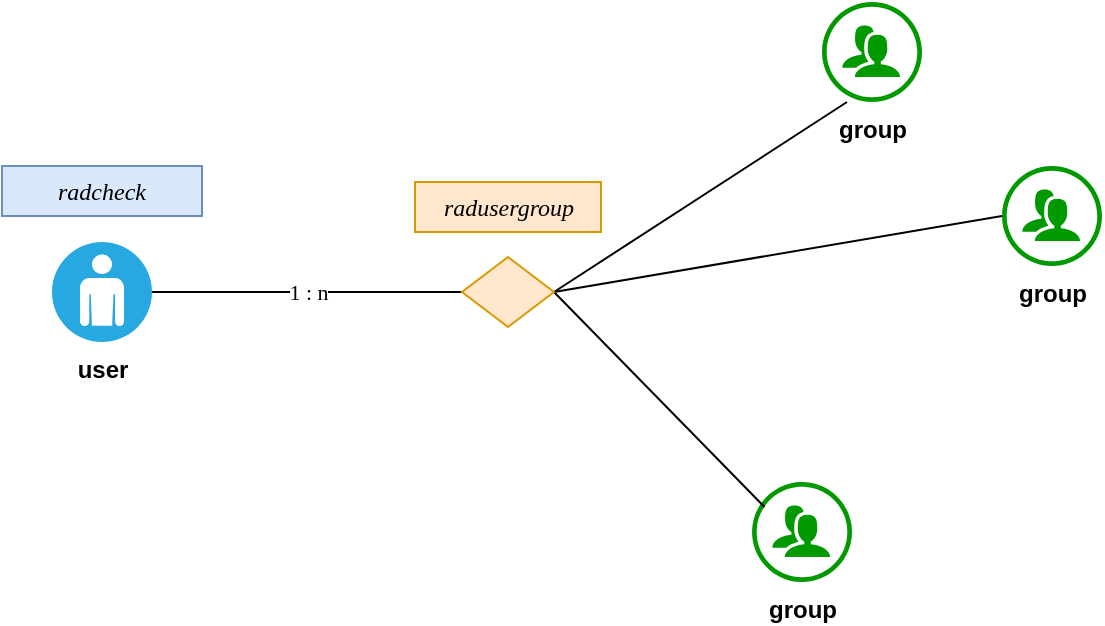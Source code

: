 <mxfile version="12.1.3" type="github" pages="1"><diagram id="U9wxmhict5zUX_Xjnfqn" name="Page-1"><mxGraphModel dx="782" dy="483" grid="1" gridSize="10" guides="1" tooltips="1" connect="1" arrows="1" fold="1" page="1" pageScale="1" pageWidth="850" pageHeight="1100" math="0" shadow="0"><root><mxCell id="0"/><mxCell id="1" parent="0"/><mxCell id="H8OIddhNkrbiiJHMh8tm-3" value="&lt;b&gt;group&lt;/b&gt;" style="verticalLabelPosition=bottom;html=1;fillColor=#009900;verticalAlign=top;pointerEvents=1;align=center;points=[[0.25,0,0],[0.5,0,0],[0.75,0,0],[1,0.5,0],[0.75,1,0],[0.5,1,0],[0.25,1,0],[0,0.5,0],[0.125,0.25,0],[0.125,0.75,0],[0.875,0.25,0],[0.875,0.75,0]];shape=mxgraph.cisco_safe.design.users;" vertex="1" parent="1"><mxGeometry x="470" y="150" width="50" height="50" as="geometry"/></mxCell><mxCell id="H8OIddhNkrbiiJHMh8tm-5" value="1 : n" style="orthogonalLoop=1;jettySize=auto;html=1;rounded=0;fontFamily=Verdana;entryX=0;entryY=0.5;entryDx=0;entryDy=0;endArrow=none;endFill=0;" edge="1" parent="1" source="H8OIddhNkrbiiJHMh8tm-4" target="H8OIddhNkrbiiJHMh8tm-48"><mxGeometry relative="1" as="geometry"/></mxCell><object label="&lt;b&gt;user&lt;/b&gt;" id="H8OIddhNkrbiiJHMh8tm-4"><mxCell style="verticalLabelPosition=bottom;html=1;fillColor=#28A8E0;verticalAlign=top;points=[[0.145,0.145,0],[0.856,0.145,0],[0.855,0.855,0],[0.145,0.855,0],[0.5,0,0], [1,0.5,0], [0.5,1,0],[0,0.5,0]];pointerEvents=1;align=center;shape=mxgraph.cisco_safe.capability.user;" vertex="1" parent="1"><mxGeometry x="85" y="270" width="50" height="50" as="geometry"/></mxCell></object><mxCell id="H8OIddhNkrbiiJHMh8tm-22" value="radusergroup" style="rounded=0;whiteSpace=wrap;html=1;fontFamily=Verdana;fillColor=#ffe6cc;strokeColor=#d79b00;fontStyle=2" vertex="1" parent="1"><mxGeometry x="266.5" y="240" width="93" height="25" as="geometry"/></mxCell><mxCell id="H8OIddhNkrbiiJHMh8tm-23" value="radcheck" style="rounded=0;whiteSpace=wrap;html=1;fontFamily=Verdana;fillColor=#dae8fc;strokeColor=#6c8ebf;fontStyle=2" vertex="1" parent="1"><mxGeometry x="60" y="232" width="100" height="25" as="geometry"/></mxCell><mxCell id="H8OIddhNkrbiiJHMh8tm-26" value="&lt;b&gt;group&lt;/b&gt;" style="verticalLabelPosition=bottom;html=1;fillColor=#009900;verticalAlign=top;pointerEvents=1;align=center;points=[[0.25,0,0],[0.5,0,0],[0.75,0,0],[1,0.5,0],[0.75,1,0],[0.5,1,0],[0.25,1,0],[0,0.5,0],[0.125,0.25,0],[0.125,0.75,0],[0.875,0.25,0],[0.875,0.75,0]];shape=mxgraph.cisco_safe.design.users;" vertex="1" parent="1"><mxGeometry x="435" y="390" width="50" height="50" as="geometry"/></mxCell><mxCell id="H8OIddhNkrbiiJHMh8tm-37" value="&lt;b&gt;group&lt;/b&gt;" style="verticalLabelPosition=bottom;html=1;fillColor=#009900;verticalAlign=top;pointerEvents=1;align=center;points=[[0.25,0,0],[0.5,0,0],[0.75,0,0],[1,0.5,0],[0.75,1,0],[0.5,1,0],[0.25,1,0],[0,0.5,0],[0.125,0.25,0],[0.125,0.75,0],[0.875,0.25,0],[0.875,0.75,0]];shape=mxgraph.cisco_safe.design.users;" vertex="1" parent="1"><mxGeometry x="560" y="232" width="50" height="50" as="geometry"/></mxCell><mxCell id="H8OIddhNkrbiiJHMh8tm-49" style="edgeStyle=none;rounded=0;comic=0;orthogonalLoop=1;jettySize=auto;html=1;exitX=1;exitY=0.5;exitDx=0;exitDy=0;entryX=0.25;entryY=1;entryDx=0;entryDy=0;entryPerimeter=0;endArrow=none;endFill=0;fontFamily=Verdana;" edge="1" parent="1" source="H8OIddhNkrbiiJHMh8tm-48" target="H8OIddhNkrbiiJHMh8tm-3"><mxGeometry relative="1" as="geometry"/></mxCell><mxCell id="H8OIddhNkrbiiJHMh8tm-50" style="edgeStyle=none;rounded=0;comic=0;orthogonalLoop=1;jettySize=auto;html=1;exitX=1;exitY=0.5;exitDx=0;exitDy=0;entryX=0;entryY=0.5;entryDx=0;entryDy=0;entryPerimeter=0;endArrow=none;endFill=0;fontFamily=Verdana;" edge="1" parent="1" source="H8OIddhNkrbiiJHMh8tm-48" target="H8OIddhNkrbiiJHMh8tm-37"><mxGeometry relative="1" as="geometry"/></mxCell><mxCell id="H8OIddhNkrbiiJHMh8tm-51" style="edgeStyle=none;rounded=0;comic=0;orthogonalLoop=1;jettySize=auto;html=1;exitX=1;exitY=0.5;exitDx=0;exitDy=0;entryX=0.125;entryY=0.25;entryDx=0;entryDy=0;entryPerimeter=0;endArrow=none;endFill=0;fontFamily=Verdana;" edge="1" parent="1" source="H8OIddhNkrbiiJHMh8tm-48" target="H8OIddhNkrbiiJHMh8tm-26"><mxGeometry relative="1" as="geometry"/></mxCell><mxCell id="H8OIddhNkrbiiJHMh8tm-48" value="" style="rhombus;whiteSpace=wrap;html=1;fillColor=#ffe6cc;fontFamily=Verdana;strokeColor=#d79b00;" vertex="1" parent="1"><mxGeometry x="290" y="277.5" width="46" height="35" as="geometry"/></mxCell></root></mxGraphModel></diagram></mxfile>